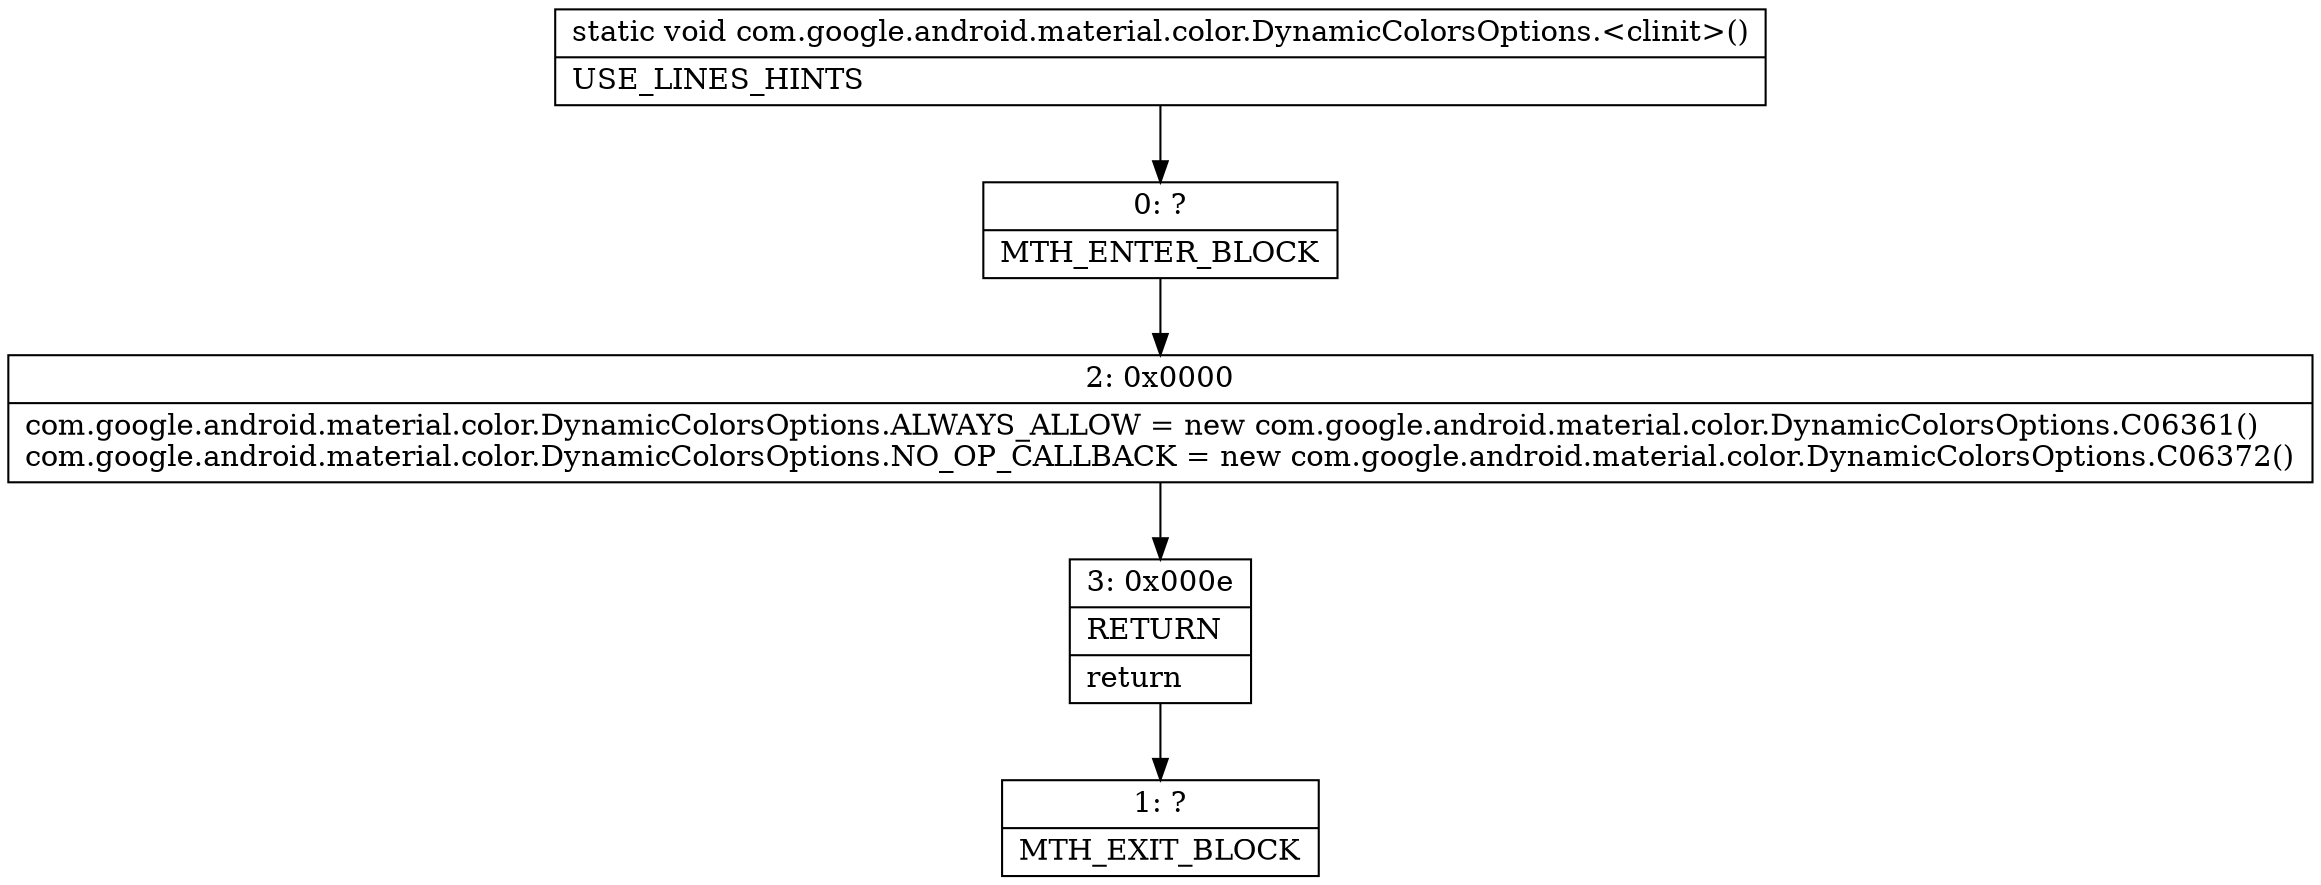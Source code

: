 digraph "CFG forcom.google.android.material.color.DynamicColorsOptions.\<clinit\>()V" {
Node_0 [shape=record,label="{0\:\ ?|MTH_ENTER_BLOCK\l}"];
Node_2 [shape=record,label="{2\:\ 0x0000|com.google.android.material.color.DynamicColorsOptions.ALWAYS_ALLOW = new com.google.android.material.color.DynamicColorsOptions.C06361()\lcom.google.android.material.color.DynamicColorsOptions.NO_OP_CALLBACK = new com.google.android.material.color.DynamicColorsOptions.C06372()\l}"];
Node_3 [shape=record,label="{3\:\ 0x000e|RETURN\l|return\l}"];
Node_1 [shape=record,label="{1\:\ ?|MTH_EXIT_BLOCK\l}"];
MethodNode[shape=record,label="{static void com.google.android.material.color.DynamicColorsOptions.\<clinit\>()  | USE_LINES_HINTS\l}"];
MethodNode -> Node_0;Node_0 -> Node_2;
Node_2 -> Node_3;
Node_3 -> Node_1;
}

